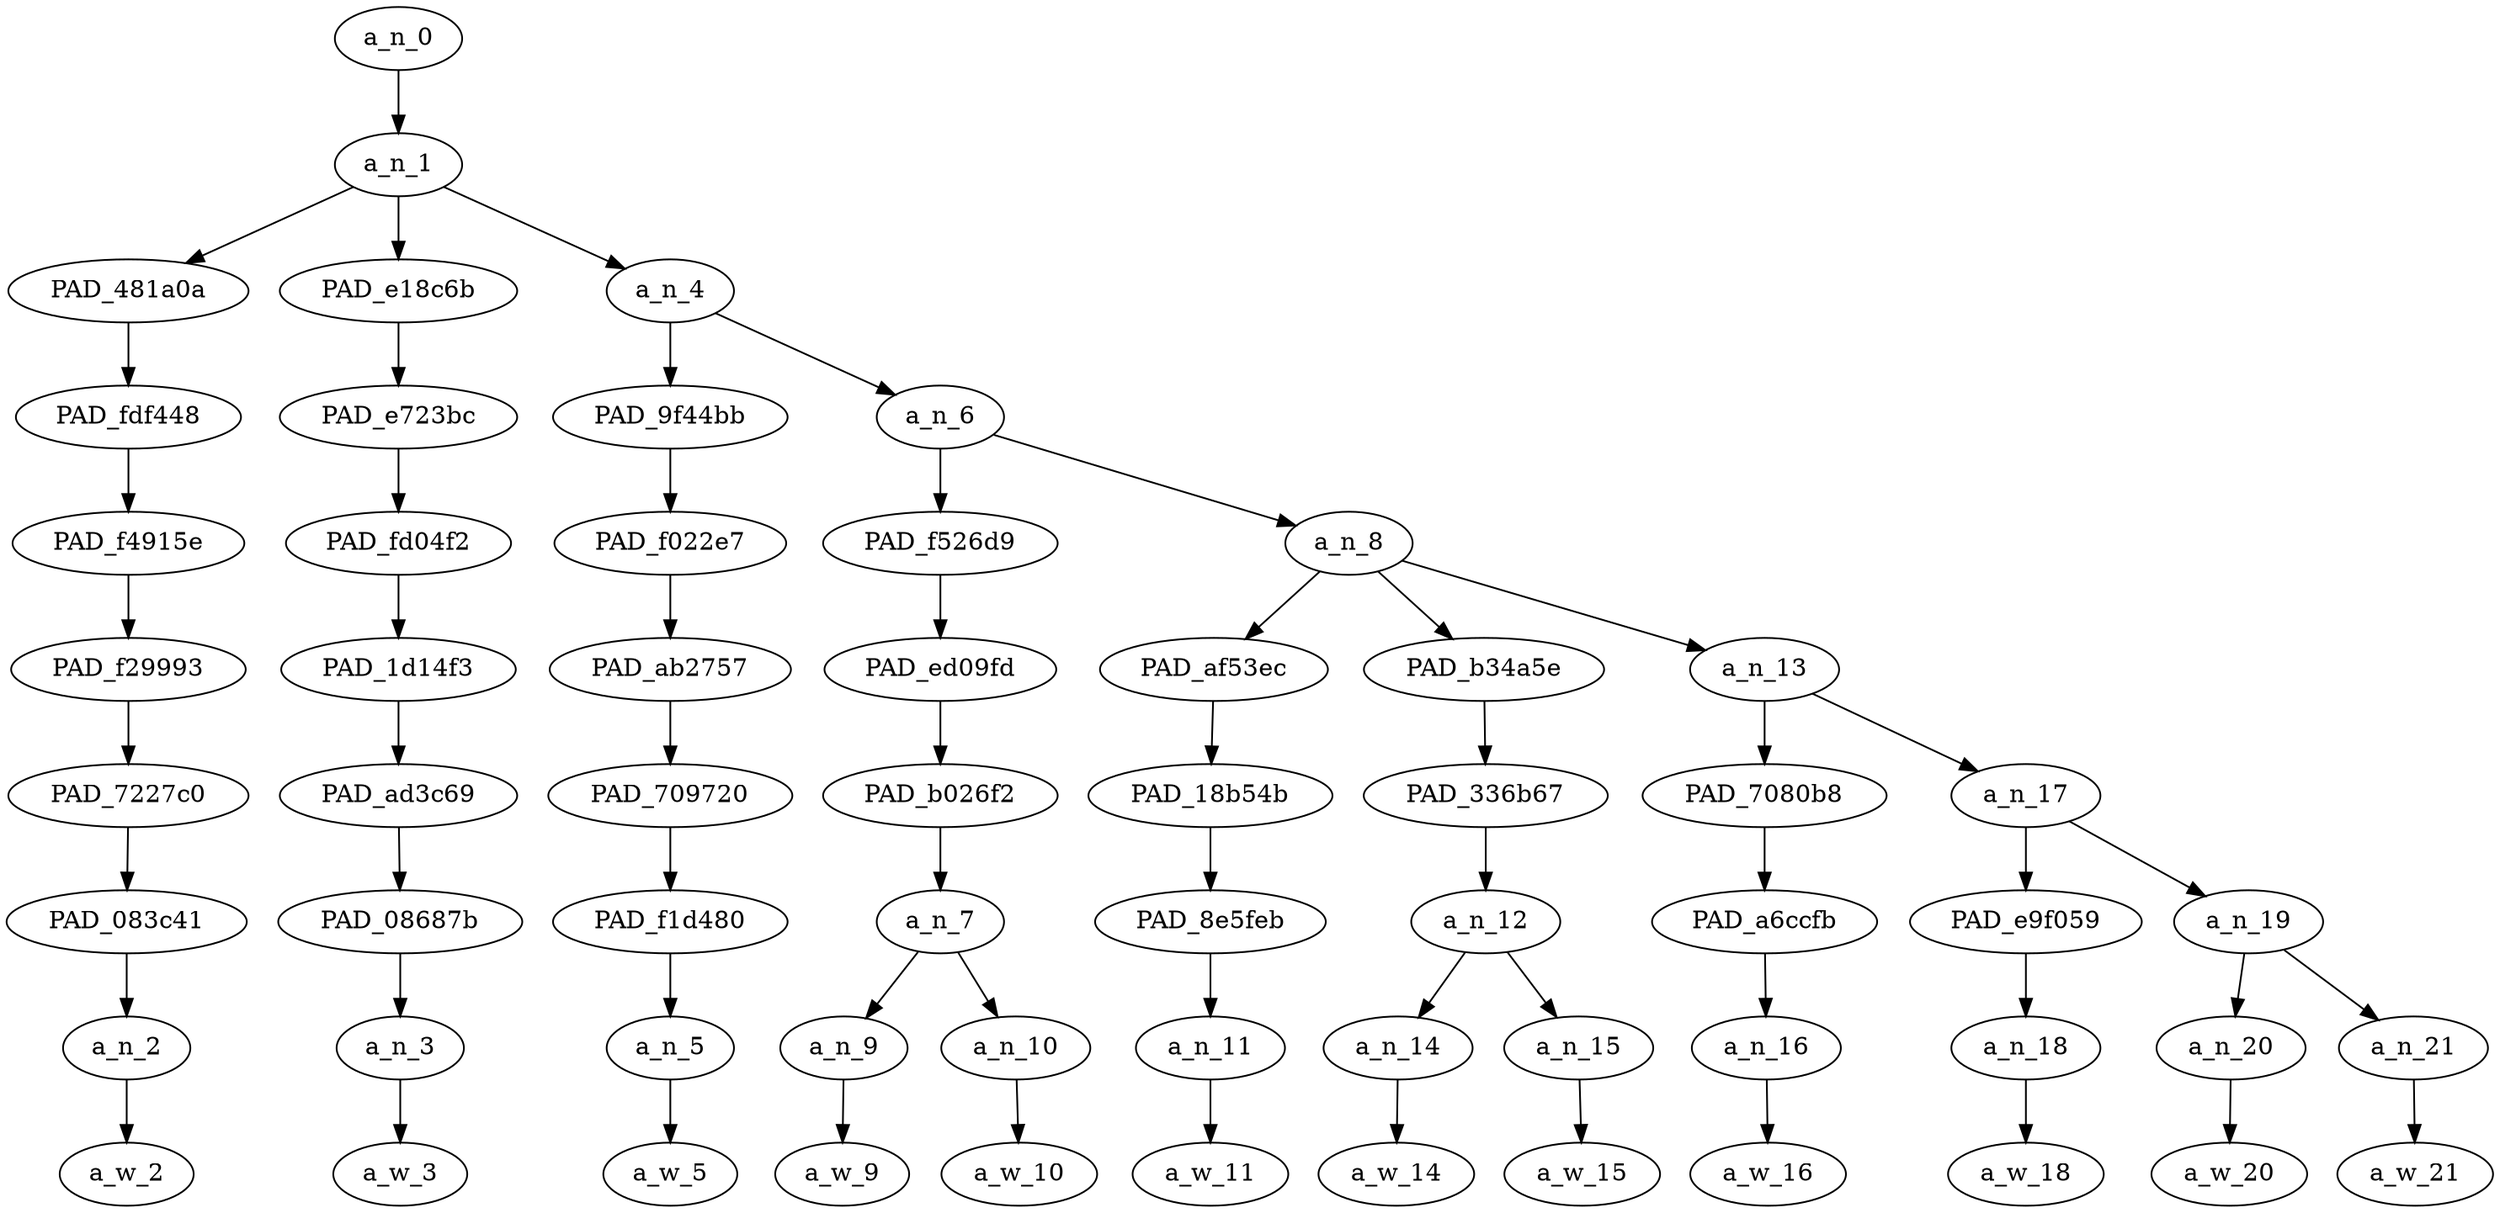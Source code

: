 strict digraph "" {
	a_n_0	[div_dir=-1,
		index=0,
		level=9,
		pos="1.5243055555555556,9!",
		text_span="[0, 1, 2, 3, 4, 5, 6, 7, 8, 9, 10, 11]",
		value=1.00000001];
	a_n_1	[div_dir=-1,
		index=0,
		level=8,
		pos="1.5243055555555556,8!",
		text_span="[0, 1, 2, 3, 4, 5, 6, 7, 8, 9, 10, 11]",
		value=0.99987382];
	a_n_0 -> a_n_1;
	PAD_481a0a	[div_dir=-1,
		index=0,
		level=7,
		pos="0.0,7!",
		text_span="[0]",
		value=0.07326211];
	a_n_1 -> PAD_481a0a;
	PAD_e18c6b	[div_dir=1,
		index=1,
		level=7,
		pos="1.0,7!",
		text_span="[1]",
		value=0.03895679];
	a_n_1 -> PAD_e18c6b;
	a_n_4	[div_dir=-1,
		index=2,
		level=7,
		pos="3.572916666666667,7!",
		text_span="[2, 3, 4, 5, 6, 7, 8, 9, 10, 11]",
		value=0.88752874];
	a_n_1 -> a_n_4;
	PAD_fdf448	[div_dir=-1,
		index=0,
		level=6,
		pos="0.0,6!",
		text_span="[0]",
		value=0.07326211];
	PAD_481a0a -> PAD_fdf448;
	PAD_f4915e	[div_dir=-1,
		index=0,
		level=5,
		pos="0.0,5!",
		text_span="[0]",
		value=0.07326211];
	PAD_fdf448 -> PAD_f4915e;
	PAD_f29993	[div_dir=-1,
		index=0,
		level=4,
		pos="0.0,4!",
		text_span="[0]",
		value=0.07326211];
	PAD_f4915e -> PAD_f29993;
	PAD_7227c0	[div_dir=-1,
		index=0,
		level=3,
		pos="0.0,3!",
		text_span="[0]",
		value=0.07326211];
	PAD_f29993 -> PAD_7227c0;
	PAD_083c41	[div_dir=-1,
		index=0,
		level=2,
		pos="0.0,2!",
		text_span="[0]",
		value=0.07326211];
	PAD_7227c0 -> PAD_083c41;
	a_n_2	[div_dir=-1,
		index=0,
		level=1,
		pos="0.0,1!",
		text_span="[0]",
		value=0.07326211];
	PAD_083c41 -> a_n_2;
	a_w_2	[div_dir=0,
		index=0,
		level=0,
		pos="0,0!",
		text_span="[0]",
		value=split];
	a_n_2 -> a_w_2;
	PAD_e723bc	[div_dir=1,
		index=1,
		level=6,
		pos="1.0,6!",
		text_span="[1]",
		value=0.03895679];
	PAD_e18c6b -> PAD_e723bc;
	PAD_fd04f2	[div_dir=1,
		index=1,
		level=5,
		pos="1.0,5!",
		text_span="[1]",
		value=0.03895679];
	PAD_e723bc -> PAD_fd04f2;
	PAD_1d14f3	[div_dir=1,
		index=1,
		level=4,
		pos="1.0,4!",
		text_span="[1]",
		value=0.03895679];
	PAD_fd04f2 -> PAD_1d14f3;
	PAD_ad3c69	[div_dir=1,
		index=1,
		level=3,
		pos="1.0,3!",
		text_span="[1]",
		value=0.03895679];
	PAD_1d14f3 -> PAD_ad3c69;
	PAD_08687b	[div_dir=1,
		index=1,
		level=2,
		pos="1.0,2!",
		text_span="[1]",
		value=0.03895679];
	PAD_ad3c69 -> PAD_08687b;
	a_n_3	[div_dir=1,
		index=1,
		level=1,
		pos="1.0,1!",
		text_span="[1]",
		value=0.03895679];
	PAD_08687b -> a_n_3;
	a_w_3	[div_dir=0,
		index=1,
		level=0,
		pos="1,0!",
		text_span="[1]",
		value=her];
	a_n_3 -> a_w_3;
	PAD_9f44bb	[div_dir=-1,
		index=2,
		level=6,
		pos="2.0,6!",
		text_span="[2]",
		value=0.03838893];
	a_n_4 -> PAD_9f44bb;
	a_n_6	[div_dir=-1,
		index=3,
		level=6,
		pos="5.145833333333334,6!",
		text_span="[3, 4, 5, 6, 7, 8, 9, 10, 11]",
		value=0.84902545];
	a_n_4 -> a_n_6;
	PAD_f022e7	[div_dir=-1,
		index=2,
		level=5,
		pos="2.0,5!",
		text_span="[2]",
		value=0.03838893];
	PAD_9f44bb -> PAD_f022e7;
	PAD_ab2757	[div_dir=-1,
		index=2,
		level=4,
		pos="2.0,4!",
		text_span="[2]",
		value=0.03838893];
	PAD_f022e7 -> PAD_ab2757;
	PAD_709720	[div_dir=-1,
		index=2,
		level=3,
		pos="2.0,3!",
		text_span="[2]",
		value=0.03838893];
	PAD_ab2757 -> PAD_709720;
	PAD_f1d480	[div_dir=-1,
		index=2,
		level=2,
		pos="2.0,2!",
		text_span="[2]",
		value=0.03838893];
	PAD_709720 -> PAD_f1d480;
	a_n_5	[div_dir=-1,
		index=2,
		level=1,
		pos="2.0,1!",
		text_span="[2]",
		value=0.03838893];
	PAD_f1d480 -> a_n_5;
	a_w_5	[div_dir=0,
		index=2,
		level=0,
		pos="2,0!",
		text_span="[2]",
		value=like];
	a_n_5 -> a_w_5;
	PAD_f526d9	[div_dir=-1,
		index=3,
		level=5,
		pos="3.5,5!",
		text_span="[3, 4]",
		value=0.19072955];
	a_n_6 -> PAD_f526d9;
	a_n_8	[div_dir=-1,
		index=4,
		level=5,
		pos="6.791666666666667,5!",
		text_span="[5, 6, 7, 8, 9, 10, 11]",
		value=0.65818976];
	a_n_6 -> a_n_8;
	PAD_ed09fd	[div_dir=-1,
		index=3,
		level=4,
		pos="3.5,4!",
		text_span="[3, 4]",
		value=0.19072955];
	PAD_f526d9 -> PAD_ed09fd;
	PAD_b026f2	[div_dir=-1,
		index=3,
		level=3,
		pos="3.5,3!",
		text_span="[3, 4]",
		value=0.19072955];
	PAD_ed09fd -> PAD_b026f2;
	a_n_7	[div_dir=-1,
		index=3,
		level=2,
		pos="3.5,2!",
		text_span="[3, 4]",
		value=0.19072955];
	PAD_b026f2 -> a_n_7;
	a_n_9	[div_dir=-1,
		index=3,
		level=1,
		pos="3.0,1!",
		text_span="[3]",
		value=0.02548620];
	a_n_7 -> a_n_9;
	a_n_10	[div_dir=-1,
		index=4,
		level=1,
		pos="4.0,1!",
		text_span="[4]",
		value=0.16521910];
	a_n_7 -> a_n_10;
	a_w_9	[div_dir=0,
		index=3,
		level=0,
		pos="3,0!",
		text_span="[3]",
		value=a];
	a_n_9 -> a_w_9;
	a_w_10	[div_dir=0,
		index=4,
		level=0,
		pos="4,0!",
		text_span="[4]",
		value=twix];
	a_n_10 -> a_w_10;
	PAD_af53ec	[div_dir=-1,
		index=4,
		level=4,
		pos="5.0,4!",
		text_span="[5]",
		value=0.08623615];
	a_n_8 -> PAD_af53ec;
	PAD_b34a5e	[div_dir=-1,
		index=5,
		level=4,
		pos="6.5,4!",
		text_span="[6, 7]",
		value=0.40031394];
	a_n_8 -> PAD_b34a5e;
	a_n_13	[div_dir=-1,
		index=6,
		level=4,
		pos="8.875,4!",
		text_span="[8, 9, 10, 11]",
		value=0.17152946];
	a_n_8 -> a_n_13;
	PAD_18b54b	[div_dir=-1,
		index=4,
		level=3,
		pos="5.0,3!",
		text_span="[5]",
		value=0.08623615];
	PAD_af53ec -> PAD_18b54b;
	PAD_8e5feb	[div_dir=-1,
		index=4,
		level=2,
		pos="5.0,2!",
		text_span="[5]",
		value=0.08623615];
	PAD_18b54b -> PAD_8e5feb;
	a_n_11	[div_dir=-1,
		index=5,
		level=1,
		pos="5.0,1!",
		text_span="[5]",
		value=0.08623615];
	PAD_8e5feb -> a_n_11;
	a_w_11	[div_dir=0,
		index=5,
		level=0,
		pos="5,0!",
		text_span="[5]",
		value=smoking];
	a_n_11 -> a_w_11;
	PAD_336b67	[div_dir=-1,
		index=5,
		level=3,
		pos="6.5,3!",
		text_span="[6, 7]",
		value=0.40031394];
	PAD_b34a5e -> PAD_336b67;
	a_n_12	[div_dir=-1,
		index=5,
		level=2,
		pos="6.5,2!",
		text_span="[6, 7]",
		value=0.40031394];
	PAD_336b67 -> a_n_12;
	a_n_14	[div_dir=-1,
		index=6,
		level=1,
		pos="6.0,1!",
		text_span="[6]",
		value=0.03612665];
	a_n_12 -> a_n_14;
	a_n_15	[div_dir=-1,
		index=7,
		level=1,
		pos="7.0,1!",
		text_span="[7]",
		value=0.36415304];
	a_n_12 -> a_n_15;
	a_w_14	[div_dir=0,
		index=6,
		level=0,
		pos="6,0!",
		text_span="[6]",
		value=on];
	a_n_14 -> a_w_14;
	a_w_15	[div_dir=0,
		index=7,
		level=0,
		pos="7,0!",
		text_span="[7]",
		value=zkittles];
	a_n_15 -> a_w_15;
	PAD_7080b8	[div_dir=1,
		index=6,
		level=3,
		pos="8.0,3!",
		text_span="[8]",
		value=0.04065912];
	a_n_13 -> PAD_7080b8;
	a_n_17	[div_dir=-1,
		index=7,
		level=3,
		pos="9.75,3!",
		text_span="[9, 10, 11]",
		value=0.13081321];
	a_n_13 -> a_n_17;
	PAD_a6ccfb	[div_dir=1,
		index=6,
		level=2,
		pos="8.0,2!",
		text_span="[8]",
		value=0.04065912];
	PAD_7080b8 -> PAD_a6ccfb;
	a_n_16	[div_dir=1,
		index=8,
		level=1,
		pos="8.0,1!",
		text_span="[8]",
		value=0.04065912];
	PAD_a6ccfb -> a_n_16;
	a_w_16	[div_dir=0,
		index=8,
		level=0,
		pos="8,0!",
		text_span="[8]",
		value=high];
	a_n_16 -> a_w_16;
	PAD_e9f059	[div_dir=1,
		index=7,
		level=2,
		pos="9.0,2!",
		text_span="[9]",
		value=0.02532619];
	a_n_17 -> PAD_e9f059;
	a_n_19	[div_dir=-1,
		index=8,
		level=2,
		pos="10.5,2!",
		text_span="[10, 11]",
		value=0.10541024];
	a_n_17 -> a_n_19;
	a_n_18	[div_dir=1,
		index=9,
		level=1,
		pos="9.0,1!",
		text_span="[9]",
		value=0.02532619];
	PAD_e9f059 -> a_n_18;
	a_w_18	[div_dir=0,
		index=9,
		level=0,
		pos="9,0!",
		text_span="[9]",
		value=as];
	a_n_18 -> a_w_18;
	a_n_20	[div_dir=1,
		index=10,
		level=1,
		pos="10.0,1!",
		text_span="[10]",
		value=0.02622310];
	a_n_19 -> a_n_20;
	a_n_21	[div_dir=-1,
		index=11,
		level=1,
		pos="11.0,1!",
		text_span="[11]",
		value=0.07901438];
	a_n_19 -> a_n_21;
	a_w_20	[div_dir=0,
		index=10,
		level=0,
		pos="10,0!",
		text_span="[10]",
		value=a1];
	a_n_20 -> a_w_20;
	a_w_21	[div_dir=0,
		index=11,
		level=0,
		pos="11,0!",
		text_span="[11]",
		value=bitch];
	a_n_21 -> a_w_21;
}
